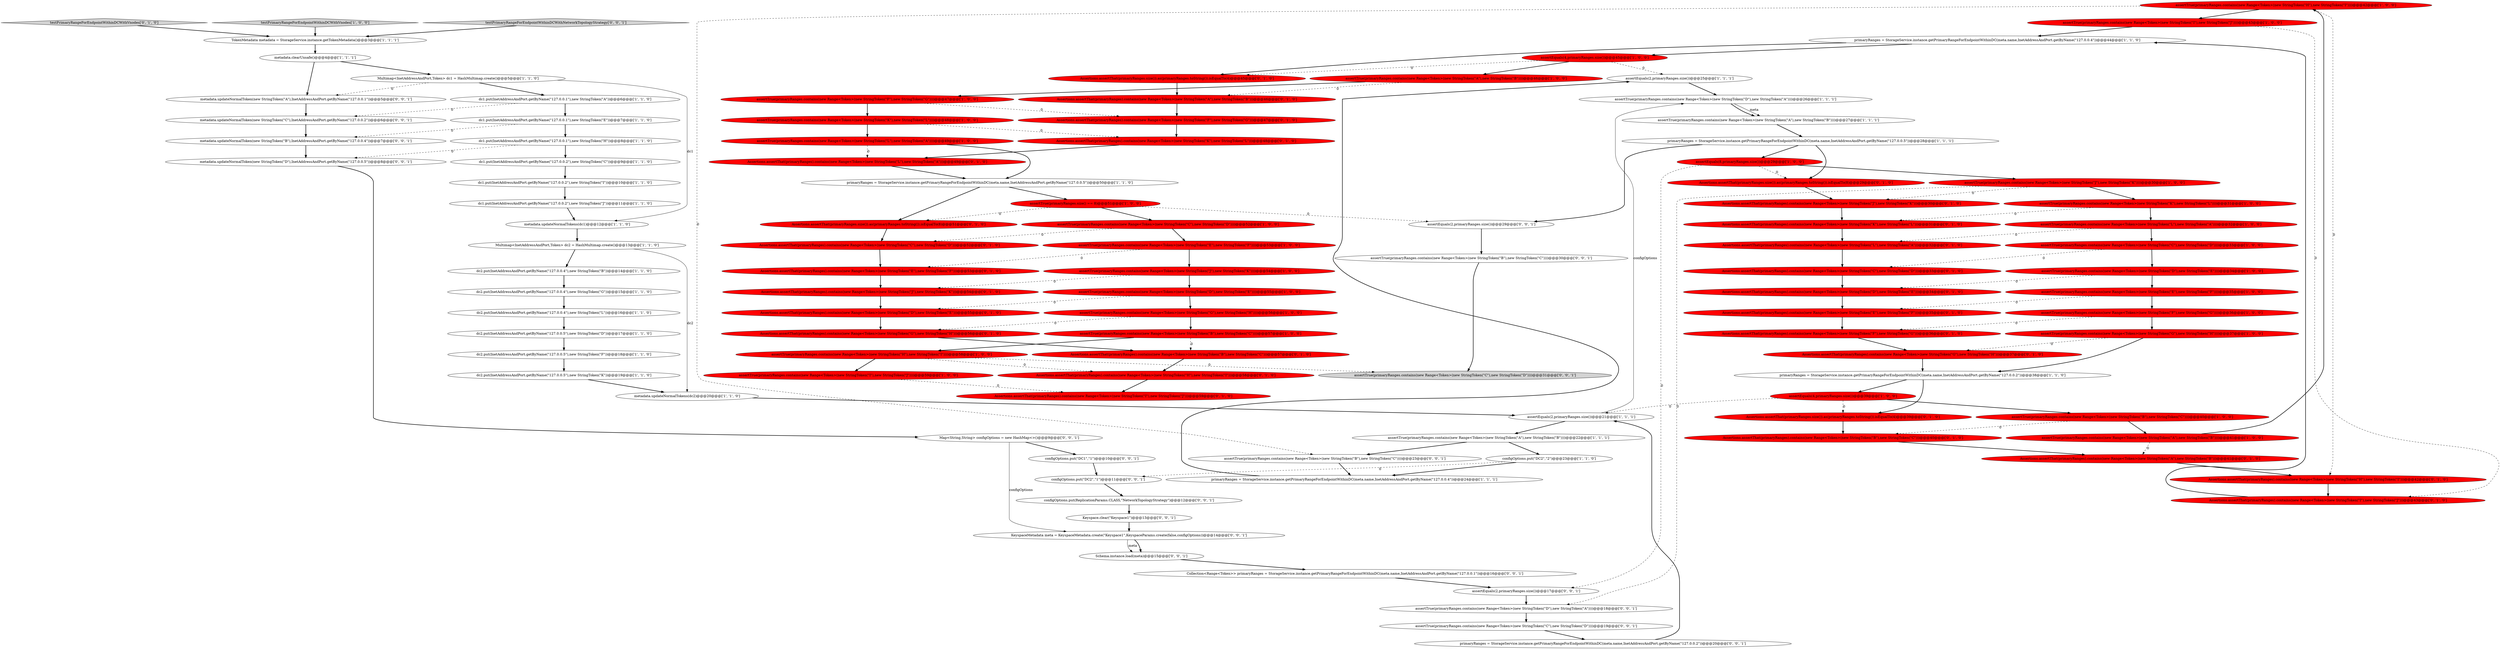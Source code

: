 digraph {
19 [style = filled, label = "assertTrue(primaryRanges.contains(new Range<Token>(new StringToken(\"H\"),new StringToken(\"I\"))))@@@42@@@['1', '0', '0']", fillcolor = red, shape = ellipse image = "AAA1AAABBB1BBB"];
104 [style = filled, label = "metadata.updateNormalToken(new StringToken(\"B\"),InetAddressAndPort.getByName(\"127.0.0.4\"))@@@7@@@['0', '0', '1']", fillcolor = white, shape = ellipse image = "AAA0AAABBB3BBB"];
11 [style = filled, label = "dc1.put(InetAddressAndPort.getByName(\"127.0.0.1\"),new StringToken(\"H\"))@@@8@@@['1', '1', '0']", fillcolor = white, shape = ellipse image = "AAA0AAABBB1BBB"];
41 [style = filled, label = "assertTrue(primaryRanges.size() == 8)@@@51@@@['1', '0', '0']", fillcolor = red, shape = ellipse image = "AAA1AAABBB1BBB"];
94 [style = filled, label = "assertTrue(primaryRanges.contains(new Range<Token>(new StringToken(\"C\"),new StringToken(\"D\"))))@@@31@@@['0', '0', '1']", fillcolor = lightgray, shape = ellipse image = "AAA0AAABBB3BBB"];
5 [style = filled, label = "assertTrue(primaryRanges.contains(new Range<Token>(new StringToken(\"I\"),new StringToken(\"J\"))))@@@43@@@['1', '0', '0']", fillcolor = red, shape = ellipse image = "AAA1AAABBB1BBB"];
69 [style = filled, label = "Assertions.assertThat(primaryRanges).contains(new Range<Token>(new StringToken(\"G\"),new StringToken(\"H\")))@@@56@@@['0', '1', '0']", fillcolor = red, shape = ellipse image = "AAA1AAABBB2BBB"];
48 [style = filled, label = "dc1.put(InetAddressAndPort.getByName(\"127.0.0.1\"),new StringToken(\"E\"))@@@7@@@['1', '1', '0']", fillcolor = white, shape = ellipse image = "AAA0AAABBB1BBB"];
92 [style = filled, label = "assertTrue(primaryRanges.contains(new Range<Token>(new StringToken(\"D\"),new StringToken(\"A\"))))@@@18@@@['0', '0', '1']", fillcolor = white, shape = ellipse image = "AAA0AAABBB3BBB"];
99 [style = filled, label = "configOptions.put(\"DC2\",\"1\")@@@11@@@['0', '0', '1']", fillcolor = white, shape = ellipse image = "AAA0AAABBB3BBB"];
39 [style = filled, label = "dc2.put(InetAddressAndPort.getByName(\"127.0.0.4\"),new StringToken(\"L\"))@@@16@@@['1', '1', '0']", fillcolor = white, shape = ellipse image = "AAA0AAABBB1BBB"];
4 [style = filled, label = "assertEquals(2,primaryRanges.size())@@@21@@@['1', '1', '1']", fillcolor = white, shape = ellipse image = "AAA0AAABBB1BBB"];
52 [style = filled, label = "assertTrue(primaryRanges.contains(new Range<Token>(new StringToken(\"D\"),new StringToken(\"E\"))))@@@55@@@['1', '0', '0']", fillcolor = red, shape = ellipse image = "AAA1AAABBB1BBB"];
28 [style = filled, label = "assertTrue(primaryRanges.contains(new Range<Token>(new StringToken(\"G\"),new StringToken(\"H\"))))@@@37@@@['1', '0', '0']", fillcolor = red, shape = ellipse image = "AAA1AAABBB1BBB"];
77 [style = filled, label = "Assertions.assertThat(primaryRanges).contains(new Range<Token>(new StringToken(\"B\"),new StringToken(\"C\")))@@@40@@@['0', '1', '0']", fillcolor = red, shape = ellipse image = "AAA1AAABBB2BBB"];
62 [style = filled, label = "Assertions.assertThat(primaryRanges.size()).as(primaryRanges.toString()).isEqualTo(4)@@@45@@@['0', '1', '0']", fillcolor = red, shape = ellipse image = "AAA1AAABBB2BBB"];
9 [style = filled, label = "testPrimaryRangeForEndpointWithinDCWithVnodes['1', '0', '0']", fillcolor = lightgray, shape = diamond image = "AAA0AAABBB1BBB"];
35 [style = filled, label = "assertTrue(primaryRanges.contains(new Range<Token>(new StringToken(\"L\"),new StringToken(\"A\"))))@@@32@@@['1', '0', '0']", fillcolor = red, shape = ellipse image = "AAA1AAABBB1BBB"];
100 [style = filled, label = "KeyspaceMetadata meta = KeyspaceMetadata.create(\"Keyspace1\",KeyspaceParams.create(false,configOptions))@@@14@@@['0', '0', '1']", fillcolor = white, shape = ellipse image = "AAA0AAABBB3BBB"];
13 [style = filled, label = "assertTrue(primaryRanges.contains(new Range<Token>(new StringToken(\"D\"),new StringToken(\"E\"))))@@@34@@@['1', '0', '0']", fillcolor = red, shape = ellipse image = "AAA1AAABBB1BBB"];
16 [style = filled, label = "assertEquals(4,primaryRanges.size())@@@45@@@['1', '0', '0']", fillcolor = red, shape = ellipse image = "AAA1AAABBB1BBB"];
21 [style = filled, label = "configOptions.put(\"DC2\",\"2\")@@@23@@@['1', '1', '0']", fillcolor = white, shape = ellipse image = "AAA0AAABBB1BBB"];
44 [style = filled, label = "dc1.put(InetAddressAndPort.getByName(\"127.0.0.1\"),new StringToken(\"A\"))@@@6@@@['1', '1', '0']", fillcolor = white, shape = ellipse image = "AAA0AAABBB1BBB"];
67 [style = filled, label = "Assertions.assertThat(primaryRanges).contains(new Range<Token>(new StringToken(\"K\"),new StringToken(\"L\")))@@@31@@@['0', '1', '0']", fillcolor = red, shape = ellipse image = "AAA1AAABBB2BBB"];
87 [style = filled, label = "metadata.updateNormalToken(new StringToken(\"C\"),InetAddressAndPort.getByName(\"127.0.0.2\"))@@@6@@@['0', '0', '1']", fillcolor = white, shape = ellipse image = "AAA0AAABBB3BBB"];
2 [style = filled, label = "assertTrue(primaryRanges.contains(new Range<Token>(new StringToken(\"A\"),new StringToken(\"B\"))))@@@46@@@['1', '0', '0']", fillcolor = red, shape = ellipse image = "AAA1AAABBB1BBB"];
6 [style = filled, label = "primaryRanges = StorageService.instance.getPrimaryRangeForEndpointWithinDC(meta.name,InetAddressAndPort.getByName(\"127.0.0.2\"))@@@38@@@['1', '1', '0']", fillcolor = white, shape = ellipse image = "AAA0AAABBB1BBB"];
29 [style = filled, label = "assertTrue(primaryRanges.contains(new Range<Token>(new StringToken(\"H\"),new StringToken(\"I\"))))@@@58@@@['1', '0', '0']", fillcolor = red, shape = ellipse image = "AAA1AAABBB1BBB"];
30 [style = filled, label = "assertTrue(primaryRanges.contains(new Range<Token>(new StringToken(\"L\"),new StringToken(\"A\"))))@@@49@@@['1', '0', '0']", fillcolor = red, shape = ellipse image = "AAA1AAABBB1BBB"];
33 [style = filled, label = "primaryRanges = StorageService.instance.getPrimaryRangeForEndpointWithinDC(meta.name,InetAddressAndPort.getByName(\"127.0.0.4\"))@@@44@@@['1', '1', '0']", fillcolor = white, shape = ellipse image = "AAA0AAABBB1BBB"];
1 [style = filled, label = "dc1.put(InetAddressAndPort.getByName(\"127.0.0.2\"),new StringToken(\"C\"))@@@9@@@['1', '1', '0']", fillcolor = white, shape = ellipse image = "AAA0AAABBB1BBB"];
0 [style = filled, label = "TokenMetadata metadata = StorageService.instance.getTokenMetadata()@@@3@@@['1', '1', '1']", fillcolor = white, shape = ellipse image = "AAA0AAABBB1BBB"];
23 [style = filled, label = "assertTrue(primaryRanges.contains(new Range<Token>(new StringToken(\"F\"),new StringToken(\"G\"))))@@@47@@@['1', '0', '0']", fillcolor = red, shape = ellipse image = "AAA1AAABBB1BBB"];
95 [style = filled, label = "assertEquals(2,primaryRanges.size())@@@29@@@['0', '0', '1']", fillcolor = white, shape = ellipse image = "AAA0AAABBB3BBB"];
106 [style = filled, label = "Map<String,String> configOptions = new HashMap<>()@@@9@@@['0', '0', '1']", fillcolor = white, shape = ellipse image = "AAA0AAABBB3BBB"];
8 [style = filled, label = "Multimap<InetAddressAndPort,Token> dc2 = HashMultimap.create()@@@13@@@['1', '1', '0']", fillcolor = white, shape = ellipse image = "AAA0AAABBB1BBB"];
84 [style = filled, label = "Assertions.assertThat(primaryRanges).contains(new Range<Token>(new StringToken(\"H\"),new StringToken(\"I\")))@@@58@@@['0', '1', '0']", fillcolor = red, shape = ellipse image = "AAA1AAABBB2BBB"];
59 [style = filled, label = "Assertions.assertThat(primaryRanges).contains(new Range<Token>(new StringToken(\"H\"),new StringToken(\"I\")))@@@42@@@['0', '1', '0']", fillcolor = red, shape = ellipse image = "AAA1AAABBB2BBB"];
37 [style = filled, label = "assertEquals(8,primaryRanges.size())@@@29@@@['1', '0', '0']", fillcolor = red, shape = ellipse image = "AAA1AAABBB1BBB"];
75 [style = filled, label = "Assertions.assertThat(primaryRanges).contains(new Range<Token>(new StringToken(\"E\"),new StringToken(\"F\")))@@@35@@@['0', '1', '0']", fillcolor = red, shape = ellipse image = "AAA1AAABBB2BBB"];
31 [style = filled, label = "assertTrue(primaryRanges.contains(new Range<Token>(new StringToken(\"E\"),new StringToken(\"F\"))))@@@35@@@['1', '0', '0']", fillcolor = red, shape = ellipse image = "AAA1AAABBB1BBB"];
70 [style = filled, label = "Assertions.assertThat(primaryRanges).contains(new Range<Token>(new StringToken(\"J\"),new StringToken(\"K\")))@@@54@@@['0', '1', '0']", fillcolor = red, shape = ellipse image = "AAA1AAABBB2BBB"];
78 [style = filled, label = "Assertions.assertThat(primaryRanges).contains(new Range<Token>(new StringToken(\"C\"),new StringToken(\"D\")))@@@33@@@['0', '1', '0']", fillcolor = red, shape = ellipse image = "AAA1AAABBB2BBB"];
81 [style = filled, label = "Assertions.assertThat(primaryRanges).contains(new Range<Token>(new StringToken(\"A\"),new StringToken(\"B\")))@@@46@@@['0', '1', '0']", fillcolor = red, shape = ellipse image = "AAA1AAABBB2BBB"];
72 [style = filled, label = "Assertions.assertThat(primaryRanges.size()).as(primaryRanges.toString()).isEqualTo(4)@@@39@@@['0', '1', '0']", fillcolor = red, shape = ellipse image = "AAA1AAABBB2BBB"];
14 [style = filled, label = "assertTrue(primaryRanges.contains(new Range<Token>(new StringToken(\"K\"),new StringToken(\"L\"))))@@@48@@@['1', '0', '0']", fillcolor = red, shape = ellipse image = "AAA1AAABBB1BBB"];
7 [style = filled, label = "Multimap<InetAddressAndPort,Token> dc1 = HashMultimap.create()@@@5@@@['1', '1', '0']", fillcolor = white, shape = ellipse image = "AAA0AAABBB1BBB"];
60 [style = filled, label = "Assertions.assertThat(primaryRanges).contains(new Range<Token>(new StringToken(\"D\"),new StringToken(\"E\")))@@@55@@@['0', '1', '0']", fillcolor = red, shape = ellipse image = "AAA1AAABBB2BBB"];
97 [style = filled, label = "Collection<Range<Token>> primaryRanges = StorageService.instance.getPrimaryRangeForEndpointWithinDC(meta.name,InetAddressAndPort.getByName(\"127.0.0.1\"))@@@16@@@['0', '0', '1']", fillcolor = white, shape = ellipse image = "AAA0AAABBB3BBB"];
85 [style = filled, label = "Assertions.assertThat(primaryRanges.size()).as(primaryRanges.toString()).isEqualTo(8)@@@51@@@['0', '1', '0']", fillcolor = red, shape = ellipse image = "AAA1AAABBB2BBB"];
36 [style = filled, label = "assertTrue(primaryRanges.contains(new Range<Token>(new StringToken(\"C\"),new StringToken(\"D\"))))@@@33@@@['1', '0', '0']", fillcolor = red, shape = ellipse image = "AAA1AAABBB1BBB"];
65 [style = filled, label = "Assertions.assertThat(primaryRanges).contains(new Range<Token>(new StringToken(\"B\"),new StringToken(\"C\")))@@@57@@@['0', '1', '0']", fillcolor = red, shape = ellipse image = "AAA1AAABBB2BBB"];
96 [style = filled, label = "primaryRanges = StorageService.instance.getPrimaryRangeForEndpointWithinDC(meta.name,InetAddressAndPort.getByName(\"127.0.0.2\"))@@@20@@@['0', '0', '1']", fillcolor = white, shape = ellipse image = "AAA0AAABBB3BBB"];
18 [style = filled, label = "assertTrue(primaryRanges.contains(new Range<Token>(new StringToken(\"F\"),new StringToken(\"G\"))))@@@36@@@['1', '0', '0']", fillcolor = red, shape = ellipse image = "AAA1AAABBB1BBB"];
86 [style = filled, label = "Assertions.assertThat(primaryRanges).contains(new Range<Token>(new StringToken(\"I\"),new StringToken(\"J\")))@@@43@@@['0', '1', '0']", fillcolor = red, shape = ellipse image = "AAA1AAABBB2BBB"];
107 [style = filled, label = "configOptions.put(\"DC1\",\"1\")@@@10@@@['0', '0', '1']", fillcolor = white, shape = ellipse image = "AAA0AAABBB3BBB"];
74 [style = filled, label = "Assertions.assertThat(primaryRanges.size()).as(primaryRanges.toString()).isEqualTo(8)@@@29@@@['0', '1', '0']", fillcolor = red, shape = ellipse image = "AAA1AAABBB2BBB"];
43 [style = filled, label = "assertTrue(primaryRanges.contains(new Range<Token>(new StringToken(\"B\"),new StringToken(\"C\"))))@@@40@@@['1', '0', '0']", fillcolor = red, shape = ellipse image = "AAA1AAABBB1BBB"];
93 [style = filled, label = "assertTrue(primaryRanges.contains(new Range<Token>(new StringToken(\"C\"),new StringToken(\"D\"))))@@@19@@@['0', '0', '1']", fillcolor = white, shape = ellipse image = "AAA0AAABBB3BBB"];
90 [style = filled, label = "configOptions.put(ReplicationParams.CLASS,\"NetworkTopologyStrategy\")@@@12@@@['0', '0', '1']", fillcolor = white, shape = ellipse image = "AAA0AAABBB3BBB"];
98 [style = filled, label = "testPrimaryRangeForEndpointWithinDCWithNetworkTopologyStrategy['0', '0', '1']", fillcolor = lightgray, shape = diamond image = "AAA0AAABBB3BBB"];
56 [style = filled, label = "primaryRanges = StorageService.instance.getPrimaryRangeForEndpointWithinDC(meta.name,InetAddressAndPort.getByName(\"127.0.0.4\"))@@@24@@@['1', '1', '1']", fillcolor = white, shape = ellipse image = "AAA0AAABBB1BBB"];
32 [style = filled, label = "assertTrue(primaryRanges.contains(new Range<Token>(new StringToken(\"K\"),new StringToken(\"L\"))))@@@31@@@['1', '0', '0']", fillcolor = red, shape = ellipse image = "AAA1AAABBB1BBB"];
73 [style = filled, label = "Assertions.assertThat(primaryRanges).contains(new Range<Token>(new StringToken(\"D\"),new StringToken(\"E\")))@@@34@@@['0', '1', '0']", fillcolor = red, shape = ellipse image = "AAA1AAABBB2BBB"];
63 [style = filled, label = "Assertions.assertThat(primaryRanges).contains(new Range<Token>(new StringToken(\"F\"),new StringToken(\"G\")))@@@36@@@['0', '1', '0']", fillcolor = red, shape = ellipse image = "AAA1AAABBB2BBB"];
15 [style = filled, label = "dc1.put(InetAddressAndPort.getByName(\"127.0.0.2\"),new StringToken(\"I\"))@@@10@@@['1', '1', '0']", fillcolor = white, shape = ellipse image = "AAA0AAABBB1BBB"];
80 [style = filled, label = "Assertions.assertThat(primaryRanges).contains(new Range<Token>(new StringToken(\"J\"),new StringToken(\"K\")))@@@30@@@['0', '1', '0']", fillcolor = red, shape = ellipse image = "AAA1AAABBB2BBB"];
25 [style = filled, label = "dc2.put(InetAddressAndPort.getByName(\"127.0.0.5\"),new StringToken(\"D\"))@@@17@@@['1', '1', '0']", fillcolor = white, shape = ellipse image = "AAA0AAABBB1BBB"];
61 [style = filled, label = "Assertions.assertThat(primaryRanges).contains(new Range<Token>(new StringToken(\"L\"),new StringToken(\"A\")))@@@32@@@['0', '1', '0']", fillcolor = red, shape = ellipse image = "AAA1AAABBB2BBB"];
88 [style = filled, label = "assertTrue(primaryRanges.contains(new Range<Token>(new StringToken(\"B\"),new StringToken(\"C\"))))@@@30@@@['0', '0', '1']", fillcolor = white, shape = ellipse image = "AAA0AAABBB3BBB"];
3 [style = filled, label = "dc1.put(InetAddressAndPort.getByName(\"127.0.0.2\"),new StringToken(\"J\"))@@@11@@@['1', '1', '0']", fillcolor = white, shape = ellipse image = "AAA0AAABBB1BBB"];
47 [style = filled, label = "dc2.put(InetAddressAndPort.getByName(\"127.0.0.5\"),new StringToken(\"F\"))@@@18@@@['1', '1', '0']", fillcolor = white, shape = ellipse image = "AAA0AAABBB1BBB"];
68 [style = filled, label = "Assertions.assertThat(primaryRanges).contains(new Range<Token>(new StringToken(\"C\"),new StringToken(\"D\")))@@@52@@@['0', '1', '0']", fillcolor = red, shape = ellipse image = "AAA1AAABBB2BBB"];
66 [style = filled, label = "Assertions.assertThat(primaryRanges).contains(new Range<Token>(new StringToken(\"A\"),new StringToken(\"B\")))@@@41@@@['0', '1', '0']", fillcolor = red, shape = ellipse image = "AAA1AAABBB2BBB"];
26 [style = filled, label = "primaryRanges = StorageService.instance.getPrimaryRangeForEndpointWithinDC(meta.name,InetAddressAndPort.getByName(\"127.0.0.5\"))@@@50@@@['1', '1', '0']", fillcolor = white, shape = ellipse image = "AAA0AAABBB1BBB"];
12 [style = filled, label = "primaryRanges = StorageService.instance.getPrimaryRangeForEndpointWithinDC(meta.name,InetAddressAndPort.getByName(\"127.0.0.5\"))@@@28@@@['1', '1', '1']", fillcolor = white, shape = ellipse image = "AAA0AAABBB1BBB"];
17 [style = filled, label = "assertTrue(primaryRanges.contains(new Range<Token>(new StringToken(\"A\"),new StringToken(\"B\"))))@@@22@@@['1', '1', '1']", fillcolor = white, shape = ellipse image = "AAA0AAABBB1BBB"];
51 [style = filled, label = "assertTrue(primaryRanges.contains(new Range<Token>(new StringToken(\"E\"),new StringToken(\"F\"))))@@@53@@@['1', '0', '0']", fillcolor = red, shape = ellipse image = "AAA1AAABBB1BBB"];
83 [style = filled, label = "Assertions.assertThat(primaryRanges).contains(new Range<Token>(new StringToken(\"G\"),new StringToken(\"H\")))@@@37@@@['0', '1', '0']", fillcolor = red, shape = ellipse image = "AAA1AAABBB2BBB"];
42 [style = filled, label = "assertTrue(primaryRanges.contains(new Range<Token>(new StringToken(\"J\"),new StringToken(\"K\"))))@@@30@@@['1', '0', '0']", fillcolor = red, shape = ellipse image = "AAA1AAABBB1BBB"];
76 [style = filled, label = "Assertions.assertThat(primaryRanges).contains(new Range<Token>(new StringToken(\"E\"),new StringToken(\"F\")))@@@53@@@['0', '1', '0']", fillcolor = red, shape = ellipse image = "AAA1AAABBB2BBB"];
57 [style = filled, label = "dc2.put(InetAddressAndPort.getByName(\"127.0.0.4\"),new StringToken(\"B\"))@@@14@@@['1', '1', '0']", fillcolor = white, shape = ellipse image = "AAA0AAABBB1BBB"];
10 [style = filled, label = "metadata.clearUnsafe()@@@4@@@['1', '1', '1']", fillcolor = white, shape = ellipse image = "AAA0AAABBB1BBB"];
89 [style = filled, label = "Keyspace.clear(\"Keyspace1\")@@@13@@@['0', '0', '1']", fillcolor = white, shape = ellipse image = "AAA0AAABBB3BBB"];
103 [style = filled, label = "Schema.instance.load(meta)@@@15@@@['0', '0', '1']", fillcolor = white, shape = ellipse image = "AAA0AAABBB3BBB"];
40 [style = filled, label = "assertTrue(primaryRanges.contains(new Range<Token>(new StringToken(\"A\"),new StringToken(\"B\"))))@@@27@@@['1', '1', '1']", fillcolor = white, shape = ellipse image = "AAA0AAABBB1BBB"];
27 [style = filled, label = "assertTrue(primaryRanges.contains(new Range<Token>(new StringToken(\"A\"),new StringToken(\"B\"))))@@@41@@@['1', '0', '0']", fillcolor = red, shape = ellipse image = "AAA1AAABBB1BBB"];
64 [style = filled, label = "testPrimaryRangeForEndpointWithinDCWithVnodes['0', '1', '0']", fillcolor = lightgray, shape = diamond image = "AAA0AAABBB2BBB"];
91 [style = filled, label = "metadata.updateNormalToken(new StringToken(\"D\"),InetAddressAndPort.getByName(\"127.0.0.5\"))@@@8@@@['0', '0', '1']", fillcolor = white, shape = ellipse image = "AAA0AAABBB3BBB"];
45 [style = filled, label = "dc2.put(InetAddressAndPort.getByName(\"127.0.0.4\"),new StringToken(\"G\"))@@@15@@@['1', '1', '0']", fillcolor = white, shape = ellipse image = "AAA0AAABBB1BBB"];
58 [style = filled, label = "Assertions.assertThat(primaryRanges).contains(new Range<Token>(new StringToken(\"I\"),new StringToken(\"J\")))@@@59@@@['0', '1', '0']", fillcolor = red, shape = ellipse image = "AAA1AAABBB2BBB"];
50 [style = filled, label = "assertTrue(primaryRanges.contains(new Range<Token>(new StringToken(\"C\"),new StringToken(\"D\"))))@@@52@@@['1', '0', '0']", fillcolor = red, shape = ellipse image = "AAA1AAABBB1BBB"];
105 [style = filled, label = "assertEquals(2,primaryRanges.size())@@@17@@@['0', '0', '1']", fillcolor = white, shape = ellipse image = "AAA0AAABBB3BBB"];
79 [style = filled, label = "Assertions.assertThat(primaryRanges).contains(new Range<Token>(new StringToken(\"K\"),new StringToken(\"L\")))@@@48@@@['0', '1', '0']", fillcolor = red, shape = ellipse image = "AAA1AAABBB2BBB"];
54 [style = filled, label = "assertEquals(4,primaryRanges.size())@@@39@@@['1', '0', '0']", fillcolor = red, shape = ellipse image = "AAA1AAABBB1BBB"];
24 [style = filled, label = "assertTrue(primaryRanges.contains(new Range<Token>(new StringToken(\"B\"),new StringToken(\"C\"))))@@@57@@@['1', '0', '0']", fillcolor = red, shape = ellipse image = "AAA1AAABBB1BBB"];
22 [style = filled, label = "dc2.put(InetAddressAndPort.getByName(\"127.0.0.5\"),new StringToken(\"K\"))@@@19@@@['1', '1', '0']", fillcolor = white, shape = ellipse image = "AAA0AAABBB1BBB"];
82 [style = filled, label = "Assertions.assertThat(primaryRanges).contains(new Range<Token>(new StringToken(\"F\"),new StringToken(\"G\")))@@@47@@@['0', '1', '0']", fillcolor = red, shape = ellipse image = "AAA1AAABBB2BBB"];
20 [style = filled, label = "metadata.updateNormalTokens(dc2)@@@20@@@['1', '1', '0']", fillcolor = white, shape = ellipse image = "AAA0AAABBB1BBB"];
46 [style = filled, label = "assertTrue(primaryRanges.contains(new Range<Token>(new StringToken(\"J\"),new StringToken(\"K\"))))@@@54@@@['1', '0', '0']", fillcolor = red, shape = ellipse image = "AAA1AAABBB1BBB"];
102 [style = filled, label = "metadata.updateNormalToken(new StringToken(\"A\"),InetAddressAndPort.getByName(\"127.0.0.1\"))@@@5@@@['0', '0', '1']", fillcolor = white, shape = ellipse image = "AAA0AAABBB3BBB"];
34 [style = filled, label = "metadata.updateNormalTokens(dc1)@@@12@@@['1', '1', '0']", fillcolor = white, shape = ellipse image = "AAA0AAABBB1BBB"];
55 [style = filled, label = "assertEquals(2,primaryRanges.size())@@@25@@@['1', '1', '1']", fillcolor = white, shape = ellipse image = "AAA0AAABBB1BBB"];
101 [style = filled, label = "assertTrue(primaryRanges.contains(new Range<Token>(new StringToken(\"B\"),new StringToken(\"C\"))))@@@23@@@['0', '0', '1']", fillcolor = white, shape = ellipse image = "AAA0AAABBB3BBB"];
49 [style = filled, label = "assertTrue(primaryRanges.contains(new Range<Token>(new StringToken(\"D\"),new StringToken(\"A\"))))@@@26@@@['1', '1', '1']", fillcolor = white, shape = ellipse image = "AAA0AAABBB1BBB"];
53 [style = filled, label = "assertTrue(primaryRanges.contains(new Range<Token>(new StringToken(\"G\"),new StringToken(\"H\"))))@@@56@@@['1', '0', '0']", fillcolor = red, shape = ellipse image = "AAA1AAABBB1BBB"];
38 [style = filled, label = "assertTrue(primaryRanges.contains(new Range<Token>(new StringToken(\"I\"),new StringToken(\"J\"))))@@@59@@@['1', '0', '0']", fillcolor = red, shape = ellipse image = "AAA1AAABBB1BBB"];
71 [style = filled, label = "Assertions.assertThat(primaryRanges).contains(new Range<Token>(new StringToken(\"L\"),new StringToken(\"A\")))@@@49@@@['0', '1', '0']", fillcolor = red, shape = ellipse image = "AAA1AAABBB2BBB"];
32->35 [style = bold, label=""];
28->6 [style = bold, label=""];
98->0 [style = bold, label=""];
46->70 [style = dashed, label="0"];
43->77 [style = dashed, label="0"];
55->49 [style = bold, label=""];
65->84 [style = bold, label=""];
13->73 [style = dashed, label="0"];
96->4 [style = bold, label=""];
53->69 [style = dashed, label="0"];
73->75 [style = bold, label=""];
14->79 [style = dashed, label="0"];
51->76 [style = dashed, label="0"];
63->83 [style = bold, label=""];
97->105 [style = bold, label=""];
3->34 [style = bold, label=""];
42->92 [style = dashed, label="0"];
47->22 [style = bold, label=""];
19->5 [style = bold, label=""];
2->23 [style = bold, label=""];
21->56 [style = bold, label=""];
83->6 [style = bold, label=""];
103->97 [style = bold, label=""];
42->80 [style = dashed, label="0"];
107->99 [style = bold, label=""];
85->68 [style = bold, label=""];
54->4 [style = dashed, label="0"];
27->19 [style = bold, label=""];
49->40 [style = solid, label="meta"];
13->31 [style = bold, label=""];
87->104 [style = bold, label=""];
49->40 [style = bold, label=""];
8->57 [style = bold, label=""];
17->21 [style = bold, label=""];
90->89 [style = bold, label=""];
54->72 [style = dashed, label="0"];
64->0 [style = bold, label=""];
25->47 [style = bold, label=""];
33->16 [style = bold, label=""];
93->96 [style = bold, label=""];
95->88 [style = bold, label=""];
14->30 [style = bold, label=""];
5->33 [style = bold, label=""];
68->76 [style = bold, label=""];
6->54 [style = bold, label=""];
72->77 [style = bold, label=""];
30->26 [style = bold, label=""];
18->63 [style = dashed, label="0"];
34->8 [style = bold, label=""];
57->45 [style = bold, label=""];
59->86 [style = bold, label=""];
10->7 [style = bold, label=""];
18->28 [style = bold, label=""];
12->37 [style = bold, label=""];
67->61 [style = bold, label=""];
23->82 [style = dashed, label="0"];
106->107 [style = bold, label=""];
52->60 [style = dashed, label="0"];
23->14 [style = bold, label=""];
22->20 [style = bold, label=""];
81->82 [style = bold, label=""];
43->27 [style = bold, label=""];
53->24 [style = bold, label=""];
84->58 [style = bold, label=""];
19->59 [style = dashed, label="0"];
42->32 [style = bold, label=""];
29->38 [style = bold, label=""];
39->25 [style = bold, label=""];
78->73 [style = bold, label=""];
28->83 [style = dashed, label="0"];
38->58 [style = dashed, label="0"];
41->50 [style = bold, label=""];
92->93 [style = bold, label=""];
7->44 [style = bold, label=""];
8->20 [style = solid, label="dc2"];
4->17 [style = bold, label=""];
61->78 [style = bold, label=""];
29->84 [style = dashed, label="0"];
48->104 [style = dashed, label="0"];
54->43 [style = bold, label=""];
35->61 [style = dashed, label="0"];
100->103 [style = bold, label=""];
15->3 [style = bold, label=""];
41->85 [style = dashed, label="0"];
37->74 [style = dashed, label="0"];
77->66 [style = bold, label=""];
40->12 [style = bold, label=""];
26->41 [style = bold, label=""];
36->13 [style = bold, label=""];
44->87 [style = dashed, label="0"];
41->95 [style = dashed, label="0"];
48->11 [style = bold, label=""];
80->67 [style = bold, label=""];
76->70 [style = bold, label=""];
19->101 [style = dashed, label="0"];
32->67 [style = dashed, label="0"];
30->71 [style = dashed, label="0"];
99->90 [style = bold, label=""];
62->81 [style = bold, label=""];
79->71 [style = bold, label=""];
60->69 [style = bold, label=""];
7->34 [style = solid, label="dc1"];
24->65 [style = dashed, label="0"];
37->42 [style = bold, label=""];
45->39 [style = bold, label=""];
29->94 [style = dashed, label="0"];
71->26 [style = bold, label=""];
69->65 [style = bold, label=""];
106->100 [style = solid, label="configOptions"];
12->95 [style = bold, label=""];
100->103 [style = solid, label="meta"];
33->62 [style = bold, label=""];
4->49 [style = solid, label="configOptions"];
52->53 [style = bold, label=""];
9->0 [style = bold, label=""];
11->1 [style = bold, label=""];
7->102 [style = dashed, label="0"];
105->92 [style = bold, label=""];
1->15 [style = bold, label=""];
31->18 [style = bold, label=""];
24->29 [style = bold, label=""];
2->81 [style = dashed, label="0"];
16->2 [style = bold, label=""];
74->80 [style = bold, label=""];
46->52 [style = bold, label=""];
12->74 [style = bold, label=""];
51->46 [style = bold, label=""];
11->91 [style = dashed, label="0"];
20->4 [style = bold, label=""];
75->63 [style = bold, label=""];
27->66 [style = dashed, label="0"];
16->62 [style = dashed, label="0"];
17->101 [style = bold, label=""];
89->100 [style = bold, label=""];
0->10 [style = bold, label=""];
6->72 [style = bold, label=""];
88->94 [style = bold, label=""];
102->87 [style = bold, label=""];
104->91 [style = bold, label=""];
10->102 [style = bold, label=""];
50->68 [style = dashed, label="0"];
44->48 [style = bold, label=""];
70->60 [style = bold, label=""];
50->51 [style = bold, label=""];
82->79 [style = bold, label=""];
26->85 [style = bold, label=""];
91->106 [style = bold, label=""];
21->99 [style = dashed, label="0"];
36->78 [style = dashed, label="0"];
101->56 [style = bold, label=""];
35->36 [style = bold, label=""];
86->33 [style = bold, label=""];
16->55 [style = dashed, label="0"];
5->86 [style = dashed, label="0"];
66->59 [style = bold, label=""];
31->75 [style = dashed, label="0"];
37->105 [style = dashed, label="0"];
56->55 [style = bold, label=""];
}
